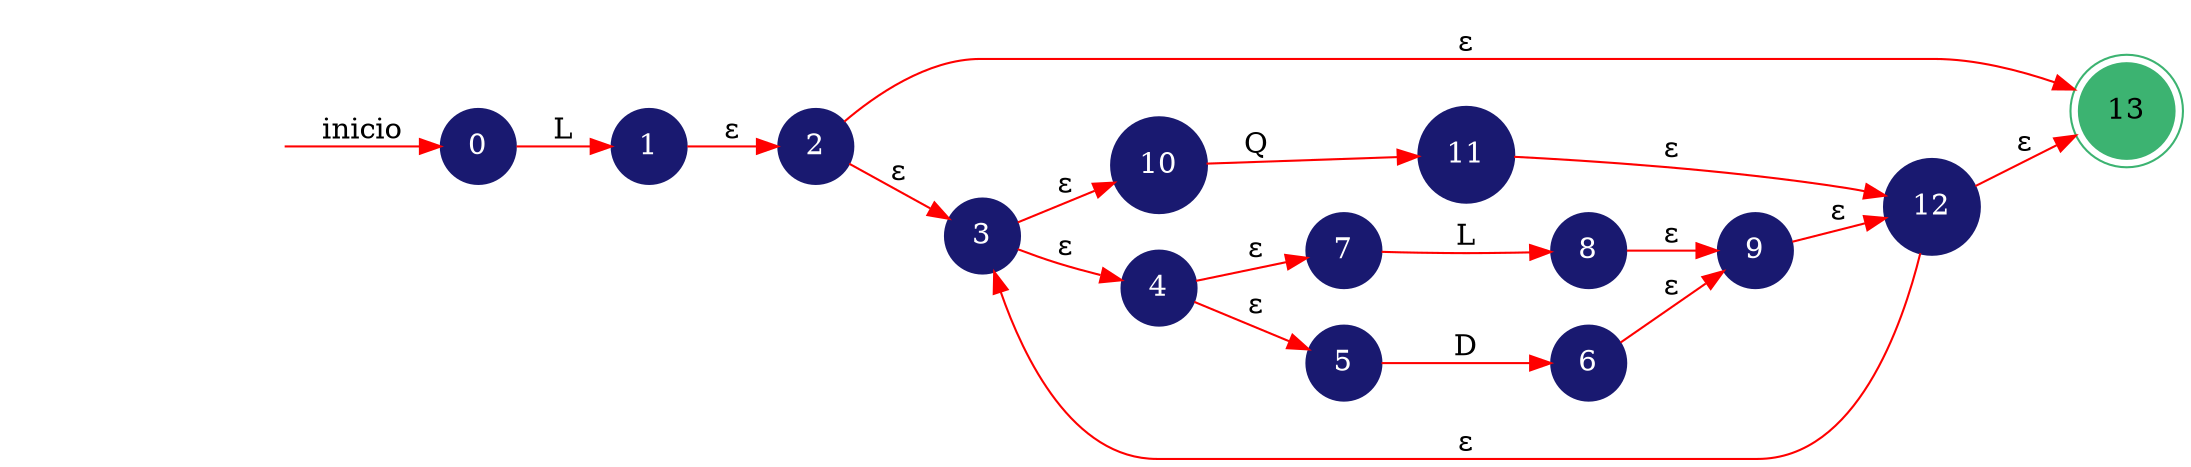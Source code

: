 digraph AUTOMATA{
	rankdir=LR;
	node [shape=doublecircle, style = filled,color = mediumseagreen]; 13;
	node [shape=circle];
	node [color=midnightblue,fontcolor=white];
	edge [color=red];
	secret_node [style=invis];
	secret_node -> 0 [label="inicio"];
	0 -> 1 [label="L"];
	1 -> 2 [label="ε"];
	2 -> 3 [label="ε"];
	2 -> 13 [label="ε"];
	3 -> 10 [label="ε"];
	3 -> 4 [label="ε"];
	4 -> 7 [label="ε"];
	4 -> 5 [label="ε"];
	5 -> 6 [label="D"];
	6 -> 9 [label="ε"];
	7 -> 8 [label="L"];
	8 -> 9 [label="ε"];
	9 -> 12 [label="ε"];
	10 -> 11 [label="Q"];
	11 -> 12 [label="ε"];
	12 -> 3 [label="ε"];
	12 -> 13 [label="ε"];
}